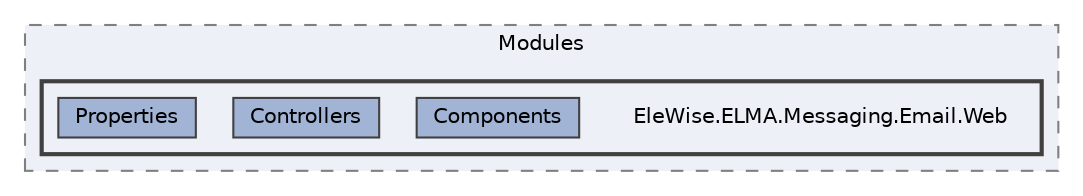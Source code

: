 digraph "Web/Modules/EleWise.ELMA.Messaging.Email.Web"
{
 // LATEX_PDF_SIZE
  bgcolor="transparent";
  edge [fontname=Helvetica,fontsize=10,labelfontname=Helvetica,labelfontsize=10];
  node [fontname=Helvetica,fontsize=10,shape=box,height=0.2,width=0.4];
  compound=true
  subgraph clusterdir_7ee4616d7792420b09aab8c4c7e23d47 {
    graph [ bgcolor="#edf0f7", pencolor="grey50", label="Modules", fontname=Helvetica,fontsize=10 style="filled,dashed", URL="dir_7ee4616d7792420b09aab8c4c7e23d47.html",tooltip=""]
  subgraph clusterdir_f96aa2227a4f94e804ace6db4dcd7b1f {
    graph [ bgcolor="#edf0f7", pencolor="grey25", label="", fontname=Helvetica,fontsize=10 style="filled,bold", URL="dir_f96aa2227a4f94e804ace6db4dcd7b1f.html",tooltip=""]
    dir_f96aa2227a4f94e804ace6db4dcd7b1f [shape=plaintext, label="EleWise.ELMA.Messaging.Email.Web"];
  dir_127c67341b1381511916a534dc6da94d [label="Components", fillcolor="#a2b4d6", color="grey25", style="filled", URL="dir_127c67341b1381511916a534dc6da94d.html",tooltip=""];
  dir_c9ee9211e20b2bc14d24961ebe39ed4d [label="Controllers", fillcolor="#a2b4d6", color="grey25", style="filled", URL="dir_c9ee9211e20b2bc14d24961ebe39ed4d.html",tooltip=""];
  dir_d2553ae7ae1a20afcb6f66aeb3c6eead [label="Properties", fillcolor="#a2b4d6", color="grey25", style="filled", URL="dir_d2553ae7ae1a20afcb6f66aeb3c6eead.html",tooltip=""];
  }
  }
}
